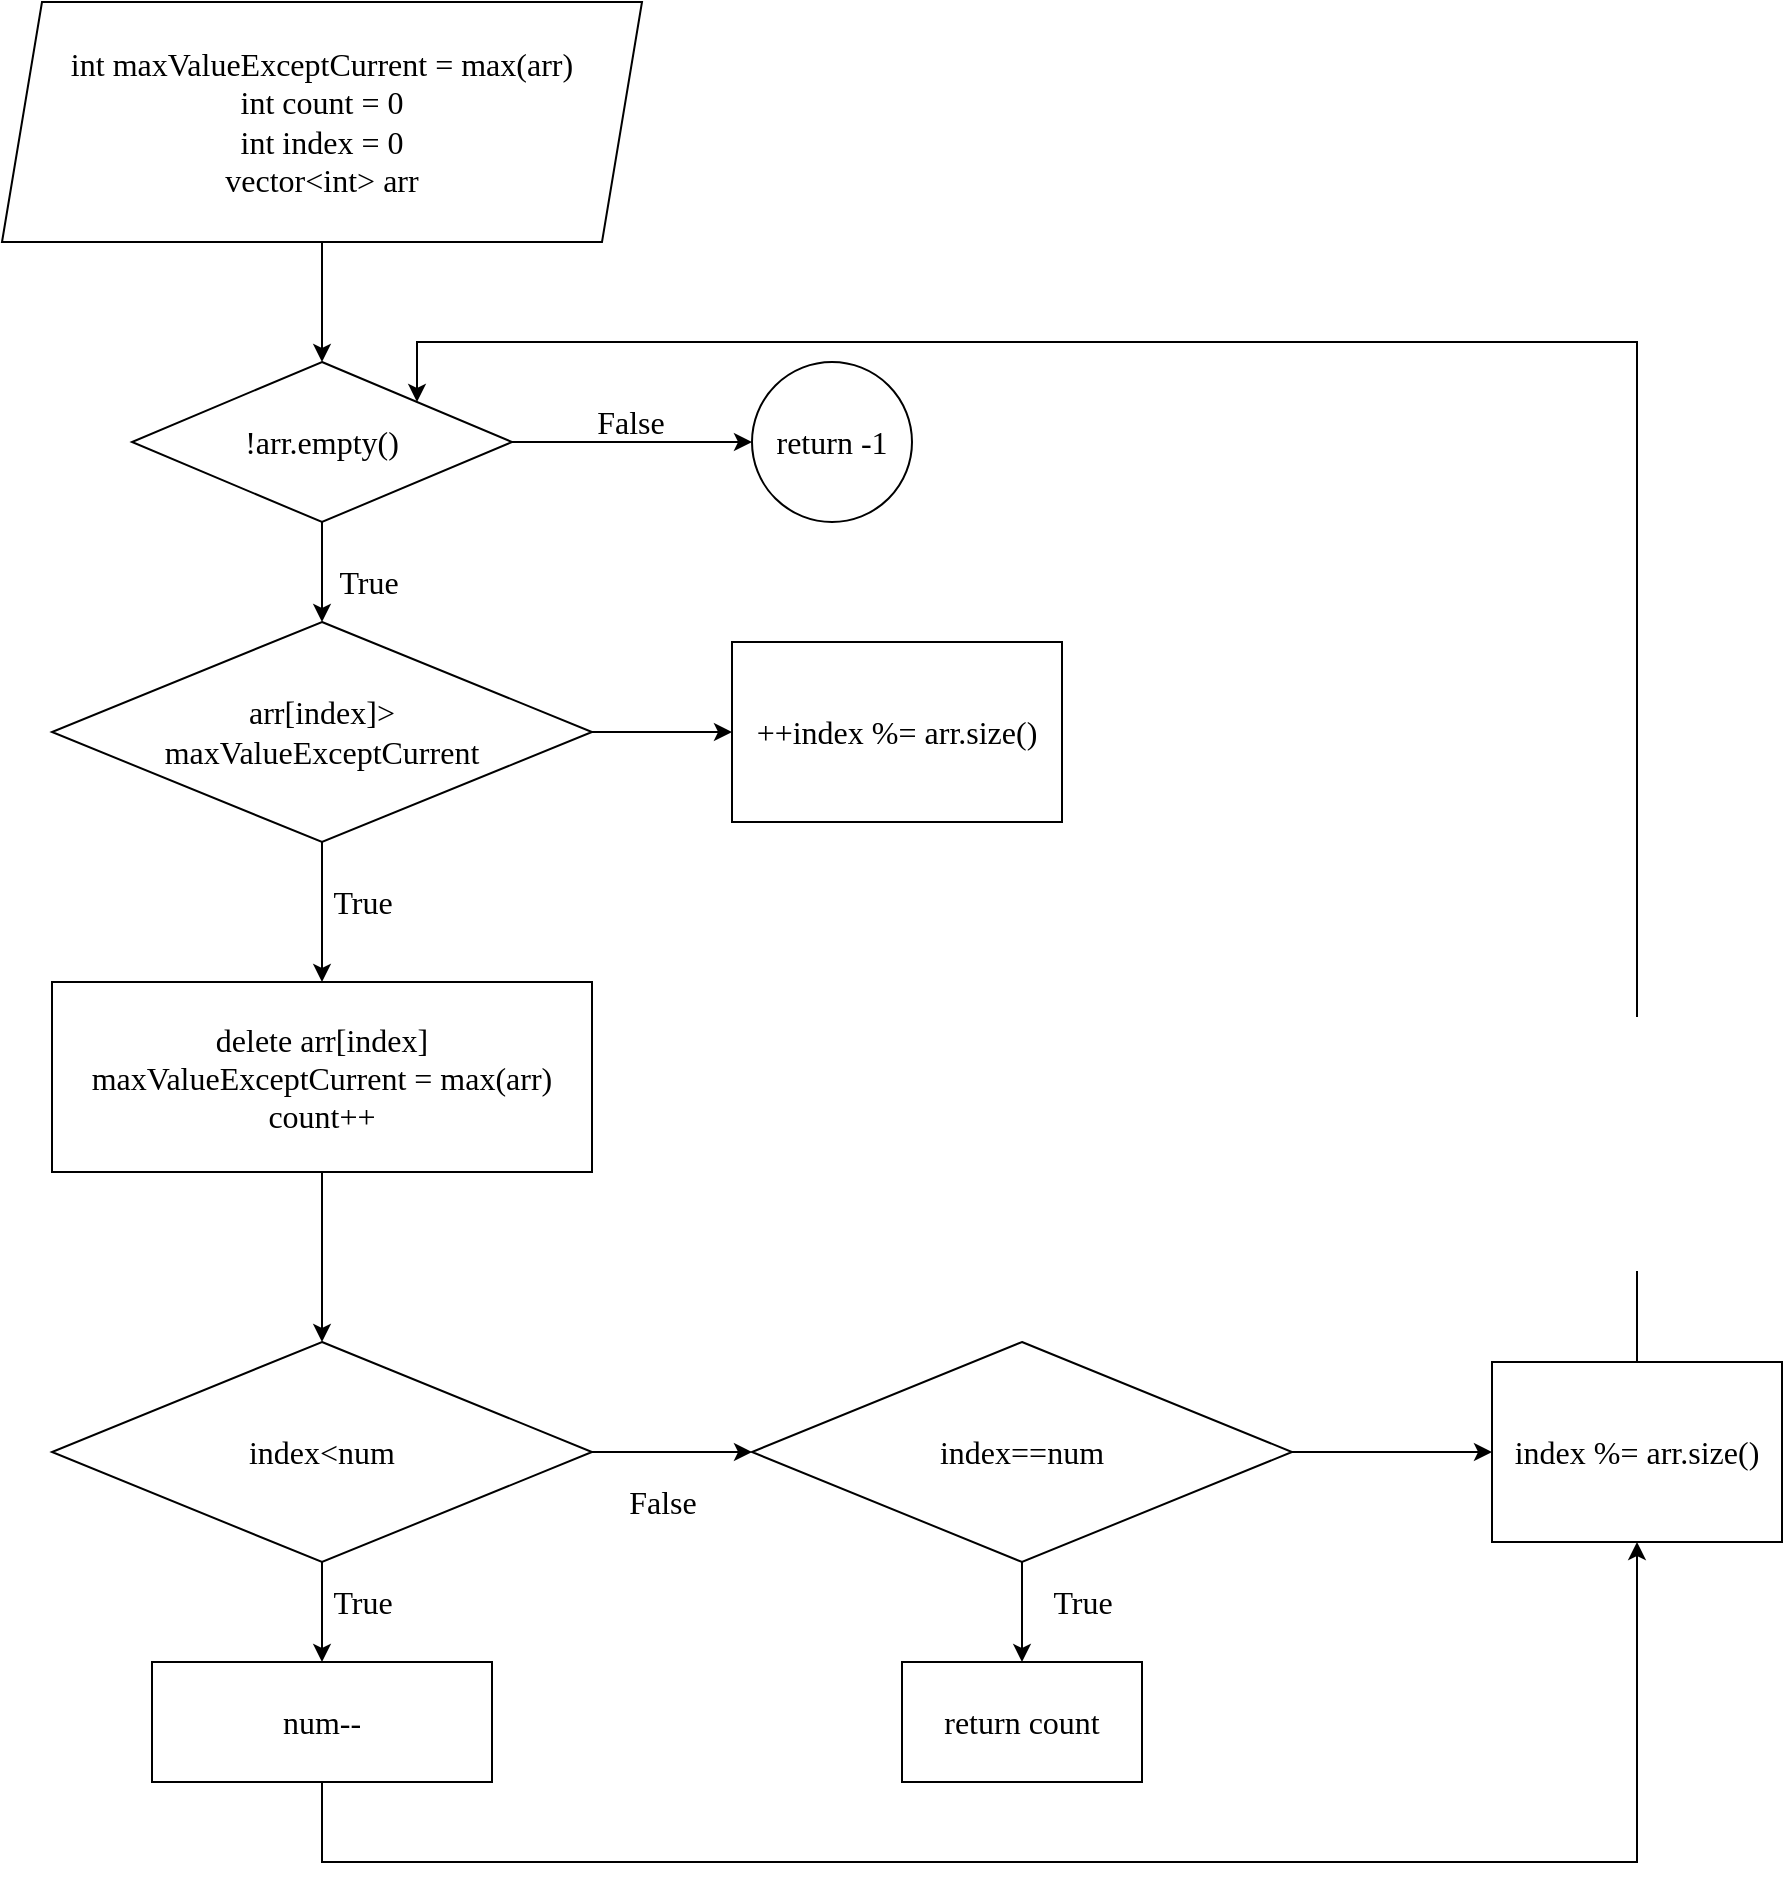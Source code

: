 <mxfile version="14.4.3" type="device"><diagram id="xJIlt0AN1kcj8sc4gc1i" name="페이지-1"><mxGraphModel dx="1086" dy="806" grid="1" gridSize="10" guides="1" tooltips="1" connect="1" arrows="1" fold="1" page="1" pageScale="1" pageWidth="827" pageHeight="1169" math="0" shadow="0"><root><mxCell id="0"/><mxCell id="1" parent="0"/><mxCell id="hpSKJuJFx2LHQgyJBISf-3" value="" style="edgeStyle=orthogonalEdgeStyle;rounded=0;orthogonalLoop=1;jettySize=auto;html=1;fontSize=16;entryX=0.5;entryY=0;entryDx=0;entryDy=0;exitX=0.5;exitY=1;exitDx=0;exitDy=0;fontFamily=DM Sans;fontSource=https%3A%2F%2Ffonts.googleapis.com%2Fcss%3Ffamily%3DDM%2BSans;" parent="1" source="hpSKJuJFx2LHQgyJBISf-8" target="hpSKJuJFx2LHQgyJBISf-4" edge="1"><mxGeometry relative="1" as="geometry"><mxPoint x="285" y="210" as="sourcePoint"/><mxPoint x="285" y="305" as="targetPoint"/></mxGeometry></mxCell><mxCell id="hpSKJuJFx2LHQgyJBISf-6" value="" style="edgeStyle=orthogonalEdgeStyle;rounded=0;orthogonalLoop=1;jettySize=auto;html=1;fontSize=16;entryX=0.5;entryY=0;entryDx=0;entryDy=0;fontFamily=DM Sans;fontSource=https%3A%2F%2Ffonts.googleapis.com%2Fcss%3Ffamily%3DDM%2BSans;" parent="1" source="hpSKJuJFx2LHQgyJBISf-4" target="hpSKJuJFx2LHQgyJBISf-12" edge="1"><mxGeometry relative="1" as="geometry"><mxPoint x="285" y="470" as="targetPoint"/></mxGeometry></mxCell><mxCell id="hpSKJuJFx2LHQgyJBISf-10" value="" style="edgeStyle=orthogonalEdgeStyle;rounded=0;orthogonalLoop=1;jettySize=auto;html=1;fontSize=16;entryX=0;entryY=0.5;entryDx=0;entryDy=0;fontFamily=DM Sans;fontSource=https%3A%2F%2Ffonts.googleapis.com%2Fcss%3Ffamily%3DDM%2BSans;" parent="1" source="hpSKJuJFx2LHQgyJBISf-4" target="hpSKJuJFx2LHQgyJBISf-11" edge="1"><mxGeometry relative="1" as="geometry"><mxPoint x="495" y="340" as="targetPoint"/></mxGeometry></mxCell><mxCell id="hpSKJuJFx2LHQgyJBISf-4" value="!arr.empty()" style="rhombus;whiteSpace=wrap;html=1;fontSize=16;fontFamily=DM Sans;fontSource=https%3A%2F%2Ffonts.googleapis.com%2Fcss%3Ffamily%3DDM%2BSans;" parent="1" vertex="1"><mxGeometry x="190" y="270" width="190" height="80" as="geometry"/></mxCell><mxCell id="hpSKJuJFx2LHQgyJBISf-7" value="True" style="text;html=1;align=center;verticalAlign=middle;resizable=0;points=[];autosize=1;fontSize=16;fontFamily=DM Sans;fontSource=https%3A%2F%2Ffonts.googleapis.com%2Fcss%3Ffamily%3DDM%2BSans;" parent="1" vertex="1"><mxGeometry x="283" y="370" width="50" height="20" as="geometry"/></mxCell><mxCell id="hpSKJuJFx2LHQgyJBISf-8" value="&lt;span&gt;int maxValueExceptCurrent = max(arr)&lt;/span&gt;&lt;br&gt;&lt;span&gt;int count = 0&lt;/span&gt;&lt;br&gt;&lt;span&gt;int index = 0&lt;br&gt;vector&amp;lt;int&amp;gt; arr&lt;br&gt;&lt;/span&gt;" style="shape=parallelogram;perimeter=parallelogramPerimeter;whiteSpace=wrap;html=1;fixedSize=1;fontSize=16;fontFamily=DM Sans;fontSource=https%3A%2F%2Ffonts.googleapis.com%2Fcss%3Ffamily%3DDM%2BSans;" parent="1" vertex="1"><mxGeometry x="125" y="90" width="320" height="120" as="geometry"/></mxCell><mxCell id="hpSKJuJFx2LHQgyJBISf-11" value="return -1" style="ellipse;whiteSpace=wrap;html=1;aspect=fixed;fontSize=16;fontFamily=DM Sans;fontSource=https%3A%2F%2Ffonts.googleapis.com%2Fcss%3Ffamily%3DDM%2BSans;" parent="1" vertex="1"><mxGeometry x="500" y="270" width="80" height="80" as="geometry"/></mxCell><mxCell id="hpSKJuJFx2LHQgyJBISf-15" value="" style="edgeStyle=orthogonalEdgeStyle;rounded=0;orthogonalLoop=1;jettySize=auto;html=1;fontSize=16;fontFamily=DM Sans;fontSource=https%3A%2F%2Ffonts.googleapis.com%2Fcss%3Ffamily%3DDM%2BSans;" parent="1" source="hpSKJuJFx2LHQgyJBISf-12" target="hpSKJuJFx2LHQgyJBISf-14" edge="1"><mxGeometry relative="1" as="geometry"/></mxCell><mxCell id="hpSKJuJFx2LHQgyJBISf-17" value="" style="edgeStyle=orthogonalEdgeStyle;rounded=0;orthogonalLoop=1;jettySize=auto;html=1;fontSize=16;fontFamily=DM Sans;fontSource=https%3A%2F%2Ffonts.googleapis.com%2Fcss%3Ffamily%3DDM%2BSans;" parent="1" source="hpSKJuJFx2LHQgyJBISf-12" target="hpSKJuJFx2LHQgyJBISf-16" edge="1"><mxGeometry relative="1" as="geometry"/></mxCell><mxCell id="hpSKJuJFx2LHQgyJBISf-12" value="arr[index]&amp;gt;&lt;br&gt;maxValueExceptCurrent" style="rhombus;whiteSpace=wrap;html=1;fontSize=16;fontFamily=DM Sans;fontSource=https%3A%2F%2Ffonts.googleapis.com%2Fcss%3Ffamily%3DDM%2BSans;" parent="1" vertex="1"><mxGeometry x="150" y="400" width="270" height="110" as="geometry"/></mxCell><mxCell id="hpSKJuJFx2LHQgyJBISf-13" value="False" style="text;html=1;align=center;verticalAlign=middle;resizable=0;points=[];autosize=1;fontSize=16;fontFamily=DM Sans;fontSource=https%3A%2F%2Ffonts.googleapis.com%2Fcss%3Ffamily%3DDM%2BSans;" parent="1" vertex="1"><mxGeometry x="413.5" y="290" width="50" height="20" as="geometry"/></mxCell><mxCell id="hpSKJuJFx2LHQgyJBISf-14" value="++index %= arr.size()" style="whiteSpace=wrap;html=1;fontSize=16;fontFamily=DM Sans;fontSource=https%3A%2F%2Ffonts.googleapis.com%2Fcss%3Ffamily%3DDM%2BSans;" parent="1" vertex="1"><mxGeometry x="490" y="410" width="165" height="90" as="geometry"/></mxCell><mxCell id="hpSKJuJFx2LHQgyJBISf-20" value="" style="edgeStyle=orthogonalEdgeStyle;rounded=0;orthogonalLoop=1;jettySize=auto;html=1;fontSize=16;entryX=0.5;entryY=0;entryDx=0;entryDy=0;fontFamily=DM Sans;fontSource=https%3A%2F%2Ffonts.googleapis.com%2Fcss%3Ffamily%3DDM%2BSans;" parent="1" source="hpSKJuJFx2LHQgyJBISf-16" target="hpSKJuJFx2LHQgyJBISf-21" edge="1"><mxGeometry relative="1" as="geometry"><mxPoint x="285" y="877.5" as="targetPoint"/></mxGeometry></mxCell><mxCell id="hpSKJuJFx2LHQgyJBISf-16" value="delete arr[index]&lt;br&gt;maxValueExceptCurrent = max(arr)&lt;br&gt;count++" style="whiteSpace=wrap;html=1;fontSize=16;fontFamily=DM Sans;fontSource=https%3A%2F%2Ffonts.googleapis.com%2Fcss%3Ffamily%3DDM%2BSans;" parent="1" vertex="1"><mxGeometry x="150" y="580" width="270" height="95" as="geometry"/></mxCell><mxCell id="hpSKJuJFx2LHQgyJBISf-18" value="True" style="text;html=1;align=center;verticalAlign=middle;resizable=0;points=[];autosize=1;fontSize=16;rotation=0;fontFamily=DM Sans;fontSource=https%3A%2F%2Ffonts.googleapis.com%2Fcss%3Ffamily%3DDM%2BSans;" parent="1" vertex="1"><mxGeometry x="280" y="530" width="50" height="20" as="geometry"/></mxCell><mxCell id="hpSKJuJFx2LHQgyJBISf-23" value="" style="edgeStyle=orthogonalEdgeStyle;rounded=0;orthogonalLoop=1;jettySize=auto;html=1;fontSize=16;fontFamily=DM Sans;fontSource=https%3A%2F%2Ffonts.googleapis.com%2Fcss%3Ffamily%3DDM%2BSans;" parent="1" source="hpSKJuJFx2LHQgyJBISf-21" target="hpSKJuJFx2LHQgyJBISf-22" edge="1"><mxGeometry relative="1" as="geometry"/></mxCell><mxCell id="hpSKJuJFx2LHQgyJBISf-25" value="" style="edgeStyle=orthogonalEdgeStyle;rounded=0;orthogonalLoop=1;jettySize=auto;html=1;fontSize=16;fontFamily=DM Sans;fontSource=https%3A%2F%2Ffonts.googleapis.com%2Fcss%3Ffamily%3DDM%2BSans;" parent="1" source="hpSKJuJFx2LHQgyJBISf-21" target="hpSKJuJFx2LHQgyJBISf-24" edge="1"><mxGeometry relative="1" as="geometry"/></mxCell><mxCell id="hpSKJuJFx2LHQgyJBISf-21" value="index&amp;lt;num" style="rhombus;whiteSpace=wrap;html=1;fontSize=16;fontFamily=DM Sans;fontSource=https%3A%2F%2Ffonts.googleapis.com%2Fcss%3Ffamily%3DDM%2BSans;" parent="1" vertex="1"><mxGeometry x="150" y="760" width="270" height="110" as="geometry"/></mxCell><mxCell id="hpSKJuJFx2LHQgyJBISf-29" value="" style="edgeStyle=orthogonalEdgeStyle;rounded=0;orthogonalLoop=1;jettySize=auto;html=1;fontSize=16;fontFamily=DM Sans;fontSource=https%3A%2F%2Ffonts.googleapis.com%2Fcss%3Ffamily%3DDM%2BSans;" parent="1" source="hpSKJuJFx2LHQgyJBISf-22" target="hpSKJuJFx2LHQgyJBISf-28" edge="1"><mxGeometry relative="1" as="geometry"/></mxCell><mxCell id="hpSKJuJFx2LHQgyJBISf-32" value="" style="edgeStyle=orthogonalEdgeStyle;rounded=0;orthogonalLoop=1;jettySize=auto;html=1;fontSize=16;fontFamily=DM Sans;fontSource=https%3A%2F%2Ffonts.googleapis.com%2Fcss%3Ffamily%3DDM%2BSans;" parent="1" source="hpSKJuJFx2LHQgyJBISf-22" target="hpSKJuJFx2LHQgyJBISf-31" edge="1"><mxGeometry relative="1" as="geometry"/></mxCell><mxCell id="hpSKJuJFx2LHQgyJBISf-22" value="index==num" style="rhombus;whiteSpace=wrap;html=1;fontSize=16;fontFamily=DM Sans;fontSource=https%3A%2F%2Ffonts.googleapis.com%2Fcss%3Ffamily%3DDM%2BSans;" parent="1" vertex="1"><mxGeometry x="500" y="760" width="270" height="110" as="geometry"/></mxCell><mxCell id="hpSKJuJFx2LHQgyJBISf-33" style="edgeStyle=orthogonalEdgeStyle;rounded=0;orthogonalLoop=1;jettySize=auto;html=1;fontSize=16;fontFamily=DM Sans;fontSource=https%3A%2F%2Ffonts.googleapis.com%2Fcss%3Ffamily%3DDM%2BSans;entryX=0.5;entryY=1;entryDx=0;entryDy=0;" parent="1" source="hpSKJuJFx2LHQgyJBISf-24" target="hpSKJuJFx2LHQgyJBISf-31" edge="1"><mxGeometry relative="1" as="geometry"><Array as="points"><mxPoint x="285" y="1020"/><mxPoint x="943" y="1020"/></Array><mxPoint x="960" y="930" as="targetPoint"/></mxGeometry></mxCell><mxCell id="hpSKJuJFx2LHQgyJBISf-24" value="num--" style="whiteSpace=wrap;html=1;fontSize=16;fontFamily=DM Sans;fontSource=https%3A%2F%2Ffonts.googleapis.com%2Fcss%3Ffamily%3DDM%2BSans;" parent="1" vertex="1"><mxGeometry x="200" y="920" width="170" height="60" as="geometry"/></mxCell><mxCell id="hpSKJuJFx2LHQgyJBISf-26" value="True" style="text;html=1;align=center;verticalAlign=middle;resizable=0;points=[];autosize=1;fontSize=16;fontFamily=DM Sans;fontSource=https%3A%2F%2Ffonts.googleapis.com%2Fcss%3Ffamily%3DDM%2BSans;" parent="1" vertex="1"><mxGeometry x="280" y="880" width="50" height="20" as="geometry"/></mxCell><mxCell id="hpSKJuJFx2LHQgyJBISf-27" value="False" style="text;html=1;align=center;verticalAlign=middle;resizable=0;points=[];autosize=1;fontSize=16;fontFamily=DM Sans;fontSource=https%3A%2F%2Ffonts.googleapis.com%2Fcss%3Ffamily%3DDM%2BSans;" parent="1" vertex="1"><mxGeometry x="430" y="830" width="50" height="20" as="geometry"/></mxCell><mxCell id="hpSKJuJFx2LHQgyJBISf-28" value="return count" style="whiteSpace=wrap;html=1;fontSize=16;fontFamily=DM Sans;fontSource=https%3A%2F%2Ffonts.googleapis.com%2Fcss%3Ffamily%3DDM%2BSans;" parent="1" vertex="1"><mxGeometry x="575" y="920" width="120" height="60" as="geometry"/></mxCell><mxCell id="hpSKJuJFx2LHQgyJBISf-30" value="True" style="text;html=1;align=center;verticalAlign=middle;resizable=0;points=[];autosize=1;fontSize=16;fontFamily=DM Sans;fontSource=https%3A%2F%2Ffonts.googleapis.com%2Fcss%3Ffamily%3DDM%2BSans;" parent="1" vertex="1"><mxGeometry x="640" y="880" width="50" height="20" as="geometry"/></mxCell><mxCell id="hpSKJuJFx2LHQgyJBISf-34" style="edgeStyle=orthogonalEdgeStyle;rounded=0;orthogonalLoop=1;jettySize=auto;html=1;entryX=1;entryY=0;entryDx=0;entryDy=0;fontSize=16;fontFamily=DM Sans;fontSource=https%3A%2F%2Ffonts.googleapis.com%2Fcss%3Ffamily%3DDM%2BSans;" parent="1" source="hpSKJuJFx2LHQgyJBISf-31" target="hpSKJuJFx2LHQgyJBISf-4" edge="1"><mxGeometry relative="1" as="geometry"><Array as="points"><mxPoint x="943" y="260"/><mxPoint x="333" y="260"/></Array></mxGeometry></mxCell><mxCell id="hpSKJuJFx2LHQgyJBISf-31" value="&lt;span&gt;index %= arr.size()&lt;/span&gt;" style="whiteSpace=wrap;html=1;fontSize=16;fontFamily=DM Sans;fontSource=https%3A%2F%2Ffonts.googleapis.com%2Fcss%3Ffamily%3DDM%2BSans;" parent="1" vertex="1"><mxGeometry x="870" y="770" width="145" height="90" as="geometry"/></mxCell></root></mxGraphModel></diagram></mxfile>